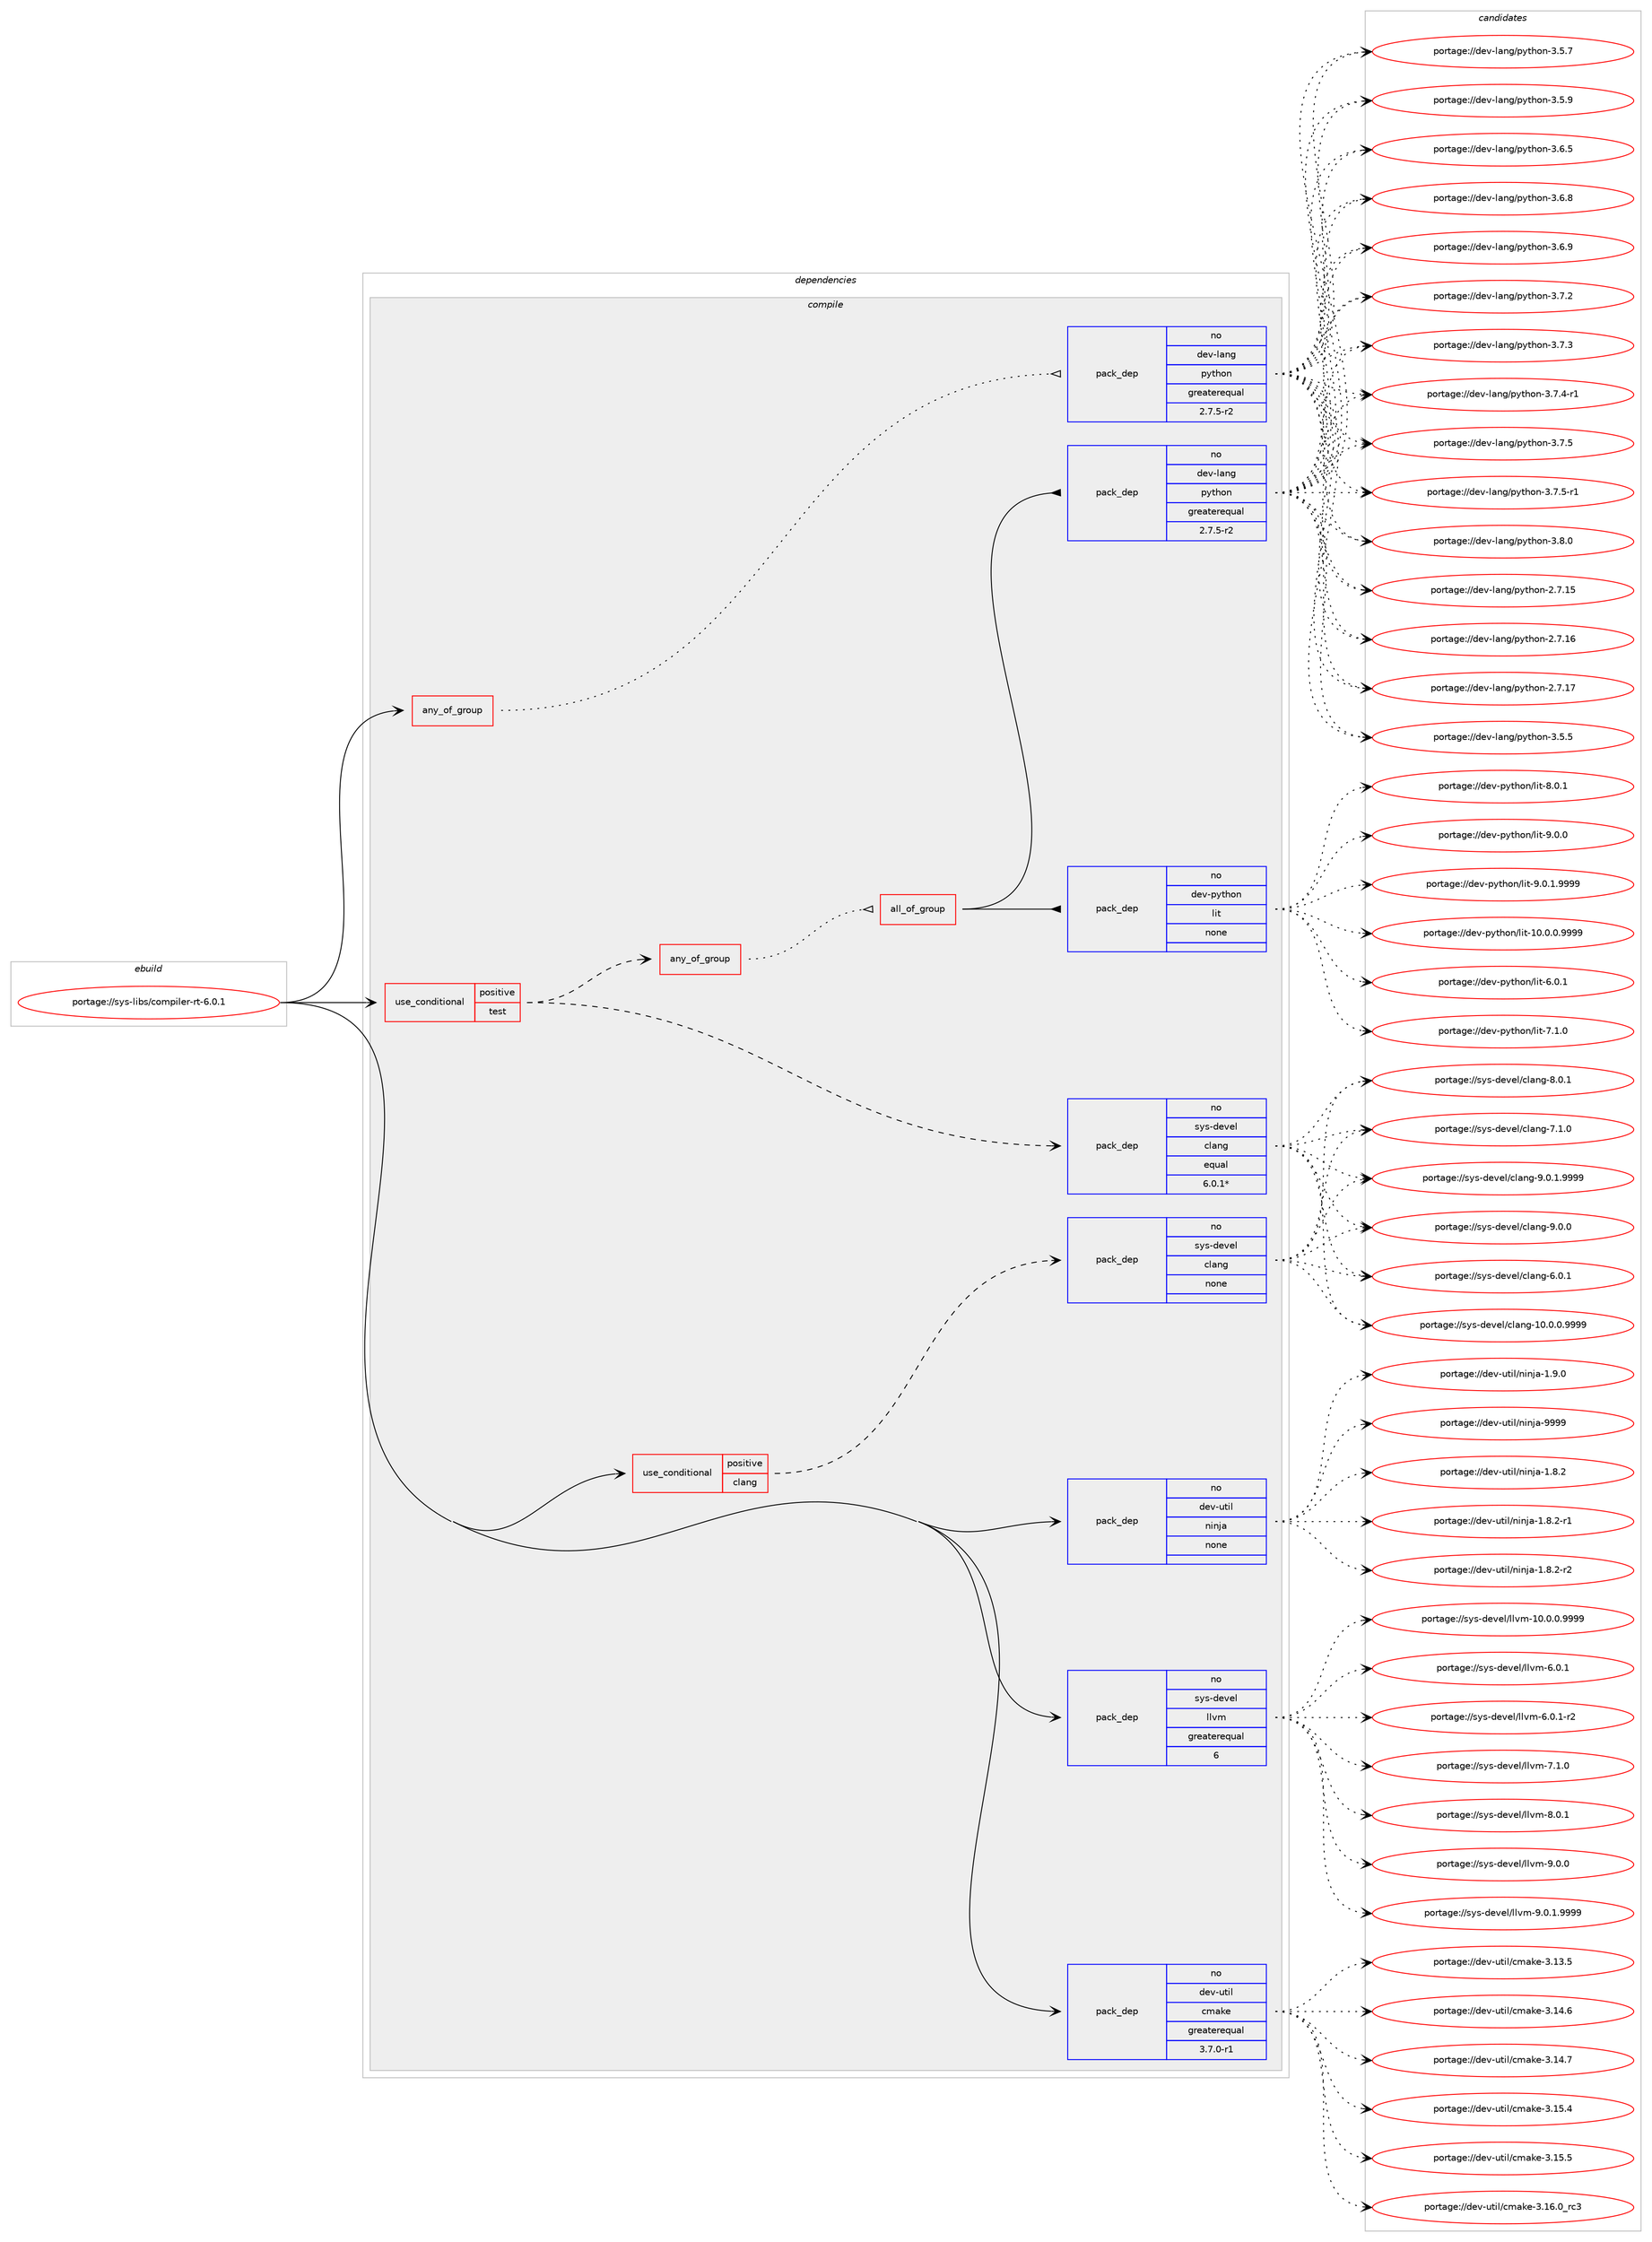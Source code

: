 digraph prolog {

# *************
# Graph options
# *************

newrank=true;
concentrate=true;
compound=true;
graph [rankdir=LR,fontname=Helvetica,fontsize=10,ranksep=1.5];#, ranksep=2.5, nodesep=0.2];
edge  [arrowhead=vee];
node  [fontname=Helvetica,fontsize=10];

# **********
# The ebuild
# **********

subgraph cluster_leftcol {
color=gray;
rank=same;
label=<<i>ebuild</i>>;
id [label="portage://sys-libs/compiler-rt-6.0.1", color=red, width=4, href="../sys-libs/compiler-rt-6.0.1.svg"];
}

# ****************
# The dependencies
# ****************

subgraph cluster_midcol {
color=gray;
label=<<i>dependencies</i>>;
subgraph cluster_compile {
fillcolor="#eeeeee";
style=filled;
label=<<i>compile</i>>;
subgraph any6966 {
dependency429806 [label=<<TABLE BORDER="0" CELLBORDER="1" CELLSPACING="0" CELLPADDING="4"><TR><TD CELLPADDING="10">any_of_group</TD></TR></TABLE>>, shape=none, color=red];subgraph pack318752 {
dependency429807 [label=<<TABLE BORDER="0" CELLBORDER="1" CELLSPACING="0" CELLPADDING="4" WIDTH="220"><TR><TD ROWSPAN="6" CELLPADDING="30">pack_dep</TD></TR><TR><TD WIDTH="110">no</TD></TR><TR><TD>dev-lang</TD></TR><TR><TD>python</TD></TR><TR><TD>greaterequal</TD></TR><TR><TD>2.7.5-r2</TD></TR></TABLE>>, shape=none, color=blue];
}
dependency429806:e -> dependency429807:w [weight=20,style="dotted",arrowhead="oinv"];
}
id:e -> dependency429806:w [weight=20,style="solid",arrowhead="vee"];
subgraph cond103850 {
dependency429808 [label=<<TABLE BORDER="0" CELLBORDER="1" CELLSPACING="0" CELLPADDING="4"><TR><TD ROWSPAN="3" CELLPADDING="10">use_conditional</TD></TR><TR><TD>positive</TD></TR><TR><TD>clang</TD></TR></TABLE>>, shape=none, color=red];
subgraph pack318753 {
dependency429809 [label=<<TABLE BORDER="0" CELLBORDER="1" CELLSPACING="0" CELLPADDING="4" WIDTH="220"><TR><TD ROWSPAN="6" CELLPADDING="30">pack_dep</TD></TR><TR><TD WIDTH="110">no</TD></TR><TR><TD>sys-devel</TD></TR><TR><TD>clang</TD></TR><TR><TD>none</TD></TR><TR><TD></TD></TR></TABLE>>, shape=none, color=blue];
}
dependency429808:e -> dependency429809:w [weight=20,style="dashed",arrowhead="vee"];
}
id:e -> dependency429808:w [weight=20,style="solid",arrowhead="vee"];
subgraph cond103851 {
dependency429810 [label=<<TABLE BORDER="0" CELLBORDER="1" CELLSPACING="0" CELLPADDING="4"><TR><TD ROWSPAN="3" CELLPADDING="10">use_conditional</TD></TR><TR><TD>positive</TD></TR><TR><TD>test</TD></TR></TABLE>>, shape=none, color=red];
subgraph any6967 {
dependency429811 [label=<<TABLE BORDER="0" CELLBORDER="1" CELLSPACING="0" CELLPADDING="4"><TR><TD CELLPADDING="10">any_of_group</TD></TR></TABLE>>, shape=none, color=red];subgraph all241 {
dependency429812 [label=<<TABLE BORDER="0" CELLBORDER="1" CELLSPACING="0" CELLPADDING="4"><TR><TD CELLPADDING="10">all_of_group</TD></TR></TABLE>>, shape=none, color=red];subgraph pack318754 {
dependency429813 [label=<<TABLE BORDER="0" CELLBORDER="1" CELLSPACING="0" CELLPADDING="4" WIDTH="220"><TR><TD ROWSPAN="6" CELLPADDING="30">pack_dep</TD></TR><TR><TD WIDTH="110">no</TD></TR><TR><TD>dev-lang</TD></TR><TR><TD>python</TD></TR><TR><TD>greaterequal</TD></TR><TR><TD>2.7.5-r2</TD></TR></TABLE>>, shape=none, color=blue];
}
dependency429812:e -> dependency429813:w [weight=20,style="solid",arrowhead="inv"];
subgraph pack318755 {
dependency429814 [label=<<TABLE BORDER="0" CELLBORDER="1" CELLSPACING="0" CELLPADDING="4" WIDTH="220"><TR><TD ROWSPAN="6" CELLPADDING="30">pack_dep</TD></TR><TR><TD WIDTH="110">no</TD></TR><TR><TD>dev-python</TD></TR><TR><TD>lit</TD></TR><TR><TD>none</TD></TR><TR><TD></TD></TR></TABLE>>, shape=none, color=blue];
}
dependency429812:e -> dependency429814:w [weight=20,style="solid",arrowhead="inv"];
}
dependency429811:e -> dependency429812:w [weight=20,style="dotted",arrowhead="oinv"];
}
dependency429810:e -> dependency429811:w [weight=20,style="dashed",arrowhead="vee"];
subgraph pack318756 {
dependency429815 [label=<<TABLE BORDER="0" CELLBORDER="1" CELLSPACING="0" CELLPADDING="4" WIDTH="220"><TR><TD ROWSPAN="6" CELLPADDING="30">pack_dep</TD></TR><TR><TD WIDTH="110">no</TD></TR><TR><TD>sys-devel</TD></TR><TR><TD>clang</TD></TR><TR><TD>equal</TD></TR><TR><TD>6.0.1*</TD></TR></TABLE>>, shape=none, color=blue];
}
dependency429810:e -> dependency429815:w [weight=20,style="dashed",arrowhead="vee"];
}
id:e -> dependency429810:w [weight=20,style="solid",arrowhead="vee"];
subgraph pack318757 {
dependency429816 [label=<<TABLE BORDER="0" CELLBORDER="1" CELLSPACING="0" CELLPADDING="4" WIDTH="220"><TR><TD ROWSPAN="6" CELLPADDING="30">pack_dep</TD></TR><TR><TD WIDTH="110">no</TD></TR><TR><TD>dev-util</TD></TR><TR><TD>cmake</TD></TR><TR><TD>greaterequal</TD></TR><TR><TD>3.7.0-r1</TD></TR></TABLE>>, shape=none, color=blue];
}
id:e -> dependency429816:w [weight=20,style="solid",arrowhead="vee"];
subgraph pack318758 {
dependency429817 [label=<<TABLE BORDER="0" CELLBORDER="1" CELLSPACING="0" CELLPADDING="4" WIDTH="220"><TR><TD ROWSPAN="6" CELLPADDING="30">pack_dep</TD></TR><TR><TD WIDTH="110">no</TD></TR><TR><TD>dev-util</TD></TR><TR><TD>ninja</TD></TR><TR><TD>none</TD></TR><TR><TD></TD></TR></TABLE>>, shape=none, color=blue];
}
id:e -> dependency429817:w [weight=20,style="solid",arrowhead="vee"];
subgraph pack318759 {
dependency429818 [label=<<TABLE BORDER="0" CELLBORDER="1" CELLSPACING="0" CELLPADDING="4" WIDTH="220"><TR><TD ROWSPAN="6" CELLPADDING="30">pack_dep</TD></TR><TR><TD WIDTH="110">no</TD></TR><TR><TD>sys-devel</TD></TR><TR><TD>llvm</TD></TR><TR><TD>greaterequal</TD></TR><TR><TD>6</TD></TR></TABLE>>, shape=none, color=blue];
}
id:e -> dependency429818:w [weight=20,style="solid",arrowhead="vee"];
}
subgraph cluster_compileandrun {
fillcolor="#eeeeee";
style=filled;
label=<<i>compile and run</i>>;
}
subgraph cluster_run {
fillcolor="#eeeeee";
style=filled;
label=<<i>run</i>>;
}
}

# **************
# The candidates
# **************

subgraph cluster_choices {
rank=same;
color=gray;
label=<<i>candidates</i>>;

subgraph choice318752 {
color=black;
nodesep=1;
choiceportage10010111845108971101034711212111610411111045504655464953 [label="portage://dev-lang/python-2.7.15", color=red, width=4,href="../dev-lang/python-2.7.15.svg"];
choiceportage10010111845108971101034711212111610411111045504655464954 [label="portage://dev-lang/python-2.7.16", color=red, width=4,href="../dev-lang/python-2.7.16.svg"];
choiceportage10010111845108971101034711212111610411111045504655464955 [label="portage://dev-lang/python-2.7.17", color=red, width=4,href="../dev-lang/python-2.7.17.svg"];
choiceportage100101118451089711010347112121116104111110455146534653 [label="portage://dev-lang/python-3.5.5", color=red, width=4,href="../dev-lang/python-3.5.5.svg"];
choiceportage100101118451089711010347112121116104111110455146534655 [label="portage://dev-lang/python-3.5.7", color=red, width=4,href="../dev-lang/python-3.5.7.svg"];
choiceportage100101118451089711010347112121116104111110455146534657 [label="portage://dev-lang/python-3.5.9", color=red, width=4,href="../dev-lang/python-3.5.9.svg"];
choiceportage100101118451089711010347112121116104111110455146544653 [label="portage://dev-lang/python-3.6.5", color=red, width=4,href="../dev-lang/python-3.6.5.svg"];
choiceportage100101118451089711010347112121116104111110455146544656 [label="portage://dev-lang/python-3.6.8", color=red, width=4,href="../dev-lang/python-3.6.8.svg"];
choiceportage100101118451089711010347112121116104111110455146544657 [label="portage://dev-lang/python-3.6.9", color=red, width=4,href="../dev-lang/python-3.6.9.svg"];
choiceportage100101118451089711010347112121116104111110455146554650 [label="portage://dev-lang/python-3.7.2", color=red, width=4,href="../dev-lang/python-3.7.2.svg"];
choiceportage100101118451089711010347112121116104111110455146554651 [label="portage://dev-lang/python-3.7.3", color=red, width=4,href="../dev-lang/python-3.7.3.svg"];
choiceportage1001011184510897110103471121211161041111104551465546524511449 [label="portage://dev-lang/python-3.7.4-r1", color=red, width=4,href="../dev-lang/python-3.7.4-r1.svg"];
choiceportage100101118451089711010347112121116104111110455146554653 [label="portage://dev-lang/python-3.7.5", color=red, width=4,href="../dev-lang/python-3.7.5.svg"];
choiceportage1001011184510897110103471121211161041111104551465546534511449 [label="portage://dev-lang/python-3.7.5-r1", color=red, width=4,href="../dev-lang/python-3.7.5-r1.svg"];
choiceportage100101118451089711010347112121116104111110455146564648 [label="portage://dev-lang/python-3.8.0", color=red, width=4,href="../dev-lang/python-3.8.0.svg"];
dependency429807:e -> choiceportage10010111845108971101034711212111610411111045504655464953:w [style=dotted,weight="100"];
dependency429807:e -> choiceportage10010111845108971101034711212111610411111045504655464954:w [style=dotted,weight="100"];
dependency429807:e -> choiceportage10010111845108971101034711212111610411111045504655464955:w [style=dotted,weight="100"];
dependency429807:e -> choiceportage100101118451089711010347112121116104111110455146534653:w [style=dotted,weight="100"];
dependency429807:e -> choiceportage100101118451089711010347112121116104111110455146534655:w [style=dotted,weight="100"];
dependency429807:e -> choiceportage100101118451089711010347112121116104111110455146534657:w [style=dotted,weight="100"];
dependency429807:e -> choiceportage100101118451089711010347112121116104111110455146544653:w [style=dotted,weight="100"];
dependency429807:e -> choiceportage100101118451089711010347112121116104111110455146544656:w [style=dotted,weight="100"];
dependency429807:e -> choiceportage100101118451089711010347112121116104111110455146544657:w [style=dotted,weight="100"];
dependency429807:e -> choiceportage100101118451089711010347112121116104111110455146554650:w [style=dotted,weight="100"];
dependency429807:e -> choiceportage100101118451089711010347112121116104111110455146554651:w [style=dotted,weight="100"];
dependency429807:e -> choiceportage1001011184510897110103471121211161041111104551465546524511449:w [style=dotted,weight="100"];
dependency429807:e -> choiceportage100101118451089711010347112121116104111110455146554653:w [style=dotted,weight="100"];
dependency429807:e -> choiceportage1001011184510897110103471121211161041111104551465546534511449:w [style=dotted,weight="100"];
dependency429807:e -> choiceportage100101118451089711010347112121116104111110455146564648:w [style=dotted,weight="100"];
}
subgraph choice318753 {
color=black;
nodesep=1;
choiceportage11512111545100101118101108479910897110103454948464846484657575757 [label="portage://sys-devel/clang-10.0.0.9999", color=red, width=4,href="../sys-devel/clang-10.0.0.9999.svg"];
choiceportage11512111545100101118101108479910897110103455446484649 [label="portage://sys-devel/clang-6.0.1", color=red, width=4,href="../sys-devel/clang-6.0.1.svg"];
choiceportage11512111545100101118101108479910897110103455546494648 [label="portage://sys-devel/clang-7.1.0", color=red, width=4,href="../sys-devel/clang-7.1.0.svg"];
choiceportage11512111545100101118101108479910897110103455646484649 [label="portage://sys-devel/clang-8.0.1", color=red, width=4,href="../sys-devel/clang-8.0.1.svg"];
choiceportage11512111545100101118101108479910897110103455746484648 [label="portage://sys-devel/clang-9.0.0", color=red, width=4,href="../sys-devel/clang-9.0.0.svg"];
choiceportage115121115451001011181011084799108971101034557464846494657575757 [label="portage://sys-devel/clang-9.0.1.9999", color=red, width=4,href="../sys-devel/clang-9.0.1.9999.svg"];
dependency429809:e -> choiceportage11512111545100101118101108479910897110103454948464846484657575757:w [style=dotted,weight="100"];
dependency429809:e -> choiceportage11512111545100101118101108479910897110103455446484649:w [style=dotted,weight="100"];
dependency429809:e -> choiceportage11512111545100101118101108479910897110103455546494648:w [style=dotted,weight="100"];
dependency429809:e -> choiceportage11512111545100101118101108479910897110103455646484649:w [style=dotted,weight="100"];
dependency429809:e -> choiceportage11512111545100101118101108479910897110103455746484648:w [style=dotted,weight="100"];
dependency429809:e -> choiceportage115121115451001011181011084799108971101034557464846494657575757:w [style=dotted,weight="100"];
}
subgraph choice318754 {
color=black;
nodesep=1;
choiceportage10010111845108971101034711212111610411111045504655464953 [label="portage://dev-lang/python-2.7.15", color=red, width=4,href="../dev-lang/python-2.7.15.svg"];
choiceportage10010111845108971101034711212111610411111045504655464954 [label="portage://dev-lang/python-2.7.16", color=red, width=4,href="../dev-lang/python-2.7.16.svg"];
choiceportage10010111845108971101034711212111610411111045504655464955 [label="portage://dev-lang/python-2.7.17", color=red, width=4,href="../dev-lang/python-2.7.17.svg"];
choiceportage100101118451089711010347112121116104111110455146534653 [label="portage://dev-lang/python-3.5.5", color=red, width=4,href="../dev-lang/python-3.5.5.svg"];
choiceportage100101118451089711010347112121116104111110455146534655 [label="portage://dev-lang/python-3.5.7", color=red, width=4,href="../dev-lang/python-3.5.7.svg"];
choiceportage100101118451089711010347112121116104111110455146534657 [label="portage://dev-lang/python-3.5.9", color=red, width=4,href="../dev-lang/python-3.5.9.svg"];
choiceportage100101118451089711010347112121116104111110455146544653 [label="portage://dev-lang/python-3.6.5", color=red, width=4,href="../dev-lang/python-3.6.5.svg"];
choiceportage100101118451089711010347112121116104111110455146544656 [label="portage://dev-lang/python-3.6.8", color=red, width=4,href="../dev-lang/python-3.6.8.svg"];
choiceportage100101118451089711010347112121116104111110455146544657 [label="portage://dev-lang/python-3.6.9", color=red, width=4,href="../dev-lang/python-3.6.9.svg"];
choiceportage100101118451089711010347112121116104111110455146554650 [label="portage://dev-lang/python-3.7.2", color=red, width=4,href="../dev-lang/python-3.7.2.svg"];
choiceportage100101118451089711010347112121116104111110455146554651 [label="portage://dev-lang/python-3.7.3", color=red, width=4,href="../dev-lang/python-3.7.3.svg"];
choiceportage1001011184510897110103471121211161041111104551465546524511449 [label="portage://dev-lang/python-3.7.4-r1", color=red, width=4,href="../dev-lang/python-3.7.4-r1.svg"];
choiceportage100101118451089711010347112121116104111110455146554653 [label="portage://dev-lang/python-3.7.5", color=red, width=4,href="../dev-lang/python-3.7.5.svg"];
choiceportage1001011184510897110103471121211161041111104551465546534511449 [label="portage://dev-lang/python-3.7.5-r1", color=red, width=4,href="../dev-lang/python-3.7.5-r1.svg"];
choiceportage100101118451089711010347112121116104111110455146564648 [label="portage://dev-lang/python-3.8.0", color=red, width=4,href="../dev-lang/python-3.8.0.svg"];
dependency429813:e -> choiceportage10010111845108971101034711212111610411111045504655464953:w [style=dotted,weight="100"];
dependency429813:e -> choiceportage10010111845108971101034711212111610411111045504655464954:w [style=dotted,weight="100"];
dependency429813:e -> choiceportage10010111845108971101034711212111610411111045504655464955:w [style=dotted,weight="100"];
dependency429813:e -> choiceportage100101118451089711010347112121116104111110455146534653:w [style=dotted,weight="100"];
dependency429813:e -> choiceportage100101118451089711010347112121116104111110455146534655:w [style=dotted,weight="100"];
dependency429813:e -> choiceportage100101118451089711010347112121116104111110455146534657:w [style=dotted,weight="100"];
dependency429813:e -> choiceportage100101118451089711010347112121116104111110455146544653:w [style=dotted,weight="100"];
dependency429813:e -> choiceportage100101118451089711010347112121116104111110455146544656:w [style=dotted,weight="100"];
dependency429813:e -> choiceportage100101118451089711010347112121116104111110455146544657:w [style=dotted,weight="100"];
dependency429813:e -> choiceportage100101118451089711010347112121116104111110455146554650:w [style=dotted,weight="100"];
dependency429813:e -> choiceportage100101118451089711010347112121116104111110455146554651:w [style=dotted,weight="100"];
dependency429813:e -> choiceportage1001011184510897110103471121211161041111104551465546524511449:w [style=dotted,weight="100"];
dependency429813:e -> choiceportage100101118451089711010347112121116104111110455146554653:w [style=dotted,weight="100"];
dependency429813:e -> choiceportage1001011184510897110103471121211161041111104551465546534511449:w [style=dotted,weight="100"];
dependency429813:e -> choiceportage100101118451089711010347112121116104111110455146564648:w [style=dotted,weight="100"];
}
subgraph choice318755 {
color=black;
nodesep=1;
choiceportage1001011184511212111610411111047108105116454948464846484657575757 [label="portage://dev-python/lit-10.0.0.9999", color=red, width=4,href="../dev-python/lit-10.0.0.9999.svg"];
choiceportage1001011184511212111610411111047108105116455446484649 [label="portage://dev-python/lit-6.0.1", color=red, width=4,href="../dev-python/lit-6.0.1.svg"];
choiceportage1001011184511212111610411111047108105116455546494648 [label="portage://dev-python/lit-7.1.0", color=red, width=4,href="../dev-python/lit-7.1.0.svg"];
choiceportage1001011184511212111610411111047108105116455646484649 [label="portage://dev-python/lit-8.0.1", color=red, width=4,href="../dev-python/lit-8.0.1.svg"];
choiceportage1001011184511212111610411111047108105116455746484648 [label="portage://dev-python/lit-9.0.0", color=red, width=4,href="../dev-python/lit-9.0.0.svg"];
choiceportage10010111845112121116104111110471081051164557464846494657575757 [label="portage://dev-python/lit-9.0.1.9999", color=red, width=4,href="../dev-python/lit-9.0.1.9999.svg"];
dependency429814:e -> choiceportage1001011184511212111610411111047108105116454948464846484657575757:w [style=dotted,weight="100"];
dependency429814:e -> choiceportage1001011184511212111610411111047108105116455446484649:w [style=dotted,weight="100"];
dependency429814:e -> choiceportage1001011184511212111610411111047108105116455546494648:w [style=dotted,weight="100"];
dependency429814:e -> choiceportage1001011184511212111610411111047108105116455646484649:w [style=dotted,weight="100"];
dependency429814:e -> choiceportage1001011184511212111610411111047108105116455746484648:w [style=dotted,weight="100"];
dependency429814:e -> choiceportage10010111845112121116104111110471081051164557464846494657575757:w [style=dotted,weight="100"];
}
subgraph choice318756 {
color=black;
nodesep=1;
choiceportage11512111545100101118101108479910897110103454948464846484657575757 [label="portage://sys-devel/clang-10.0.0.9999", color=red, width=4,href="../sys-devel/clang-10.0.0.9999.svg"];
choiceportage11512111545100101118101108479910897110103455446484649 [label="portage://sys-devel/clang-6.0.1", color=red, width=4,href="../sys-devel/clang-6.0.1.svg"];
choiceportage11512111545100101118101108479910897110103455546494648 [label="portage://sys-devel/clang-7.1.0", color=red, width=4,href="../sys-devel/clang-7.1.0.svg"];
choiceportage11512111545100101118101108479910897110103455646484649 [label="portage://sys-devel/clang-8.0.1", color=red, width=4,href="../sys-devel/clang-8.0.1.svg"];
choiceportage11512111545100101118101108479910897110103455746484648 [label="portage://sys-devel/clang-9.0.0", color=red, width=4,href="../sys-devel/clang-9.0.0.svg"];
choiceportage115121115451001011181011084799108971101034557464846494657575757 [label="portage://sys-devel/clang-9.0.1.9999", color=red, width=4,href="../sys-devel/clang-9.0.1.9999.svg"];
dependency429815:e -> choiceportage11512111545100101118101108479910897110103454948464846484657575757:w [style=dotted,weight="100"];
dependency429815:e -> choiceportage11512111545100101118101108479910897110103455446484649:w [style=dotted,weight="100"];
dependency429815:e -> choiceportage11512111545100101118101108479910897110103455546494648:w [style=dotted,weight="100"];
dependency429815:e -> choiceportage11512111545100101118101108479910897110103455646484649:w [style=dotted,weight="100"];
dependency429815:e -> choiceportage11512111545100101118101108479910897110103455746484648:w [style=dotted,weight="100"];
dependency429815:e -> choiceportage115121115451001011181011084799108971101034557464846494657575757:w [style=dotted,weight="100"];
}
subgraph choice318757 {
color=black;
nodesep=1;
choiceportage1001011184511711610510847991099710710145514649514653 [label="portage://dev-util/cmake-3.13.5", color=red, width=4,href="../dev-util/cmake-3.13.5.svg"];
choiceportage1001011184511711610510847991099710710145514649524654 [label="portage://dev-util/cmake-3.14.6", color=red, width=4,href="../dev-util/cmake-3.14.6.svg"];
choiceportage1001011184511711610510847991099710710145514649524655 [label="portage://dev-util/cmake-3.14.7", color=red, width=4,href="../dev-util/cmake-3.14.7.svg"];
choiceportage1001011184511711610510847991099710710145514649534652 [label="portage://dev-util/cmake-3.15.4", color=red, width=4,href="../dev-util/cmake-3.15.4.svg"];
choiceportage1001011184511711610510847991099710710145514649534653 [label="portage://dev-util/cmake-3.15.5", color=red, width=4,href="../dev-util/cmake-3.15.5.svg"];
choiceportage1001011184511711610510847991099710710145514649544648951149951 [label="portage://dev-util/cmake-3.16.0_rc3", color=red, width=4,href="../dev-util/cmake-3.16.0_rc3.svg"];
dependency429816:e -> choiceportage1001011184511711610510847991099710710145514649514653:w [style=dotted,weight="100"];
dependency429816:e -> choiceportage1001011184511711610510847991099710710145514649524654:w [style=dotted,weight="100"];
dependency429816:e -> choiceportage1001011184511711610510847991099710710145514649524655:w [style=dotted,weight="100"];
dependency429816:e -> choiceportage1001011184511711610510847991099710710145514649534652:w [style=dotted,weight="100"];
dependency429816:e -> choiceportage1001011184511711610510847991099710710145514649534653:w [style=dotted,weight="100"];
dependency429816:e -> choiceportage1001011184511711610510847991099710710145514649544648951149951:w [style=dotted,weight="100"];
}
subgraph choice318758 {
color=black;
nodesep=1;
choiceportage100101118451171161051084711010511010697454946564650 [label="portage://dev-util/ninja-1.8.2", color=red, width=4,href="../dev-util/ninja-1.8.2.svg"];
choiceportage1001011184511711610510847110105110106974549465646504511449 [label="portage://dev-util/ninja-1.8.2-r1", color=red, width=4,href="../dev-util/ninja-1.8.2-r1.svg"];
choiceportage1001011184511711610510847110105110106974549465646504511450 [label="portage://dev-util/ninja-1.8.2-r2", color=red, width=4,href="../dev-util/ninja-1.8.2-r2.svg"];
choiceportage100101118451171161051084711010511010697454946574648 [label="portage://dev-util/ninja-1.9.0", color=red, width=4,href="../dev-util/ninja-1.9.0.svg"];
choiceportage1001011184511711610510847110105110106974557575757 [label="portage://dev-util/ninja-9999", color=red, width=4,href="../dev-util/ninja-9999.svg"];
dependency429817:e -> choiceportage100101118451171161051084711010511010697454946564650:w [style=dotted,weight="100"];
dependency429817:e -> choiceportage1001011184511711610510847110105110106974549465646504511449:w [style=dotted,weight="100"];
dependency429817:e -> choiceportage1001011184511711610510847110105110106974549465646504511450:w [style=dotted,weight="100"];
dependency429817:e -> choiceportage100101118451171161051084711010511010697454946574648:w [style=dotted,weight="100"];
dependency429817:e -> choiceportage1001011184511711610510847110105110106974557575757:w [style=dotted,weight="100"];
}
subgraph choice318759 {
color=black;
nodesep=1;
choiceportage1151211154510010111810110847108108118109454948464846484657575757 [label="portage://sys-devel/llvm-10.0.0.9999", color=red, width=4,href="../sys-devel/llvm-10.0.0.9999.svg"];
choiceportage1151211154510010111810110847108108118109455446484649 [label="portage://sys-devel/llvm-6.0.1", color=red, width=4,href="../sys-devel/llvm-6.0.1.svg"];
choiceportage11512111545100101118101108471081081181094554464846494511450 [label="portage://sys-devel/llvm-6.0.1-r2", color=red, width=4,href="../sys-devel/llvm-6.0.1-r2.svg"];
choiceportage1151211154510010111810110847108108118109455546494648 [label="portage://sys-devel/llvm-7.1.0", color=red, width=4,href="../sys-devel/llvm-7.1.0.svg"];
choiceportage1151211154510010111810110847108108118109455646484649 [label="portage://sys-devel/llvm-8.0.1", color=red, width=4,href="../sys-devel/llvm-8.0.1.svg"];
choiceportage1151211154510010111810110847108108118109455746484648 [label="portage://sys-devel/llvm-9.0.0", color=red, width=4,href="../sys-devel/llvm-9.0.0.svg"];
choiceportage11512111545100101118101108471081081181094557464846494657575757 [label="portage://sys-devel/llvm-9.0.1.9999", color=red, width=4,href="../sys-devel/llvm-9.0.1.9999.svg"];
dependency429818:e -> choiceportage1151211154510010111810110847108108118109454948464846484657575757:w [style=dotted,weight="100"];
dependency429818:e -> choiceportage1151211154510010111810110847108108118109455446484649:w [style=dotted,weight="100"];
dependency429818:e -> choiceportage11512111545100101118101108471081081181094554464846494511450:w [style=dotted,weight="100"];
dependency429818:e -> choiceportage1151211154510010111810110847108108118109455546494648:w [style=dotted,weight="100"];
dependency429818:e -> choiceportage1151211154510010111810110847108108118109455646484649:w [style=dotted,weight="100"];
dependency429818:e -> choiceportage1151211154510010111810110847108108118109455746484648:w [style=dotted,weight="100"];
dependency429818:e -> choiceportage11512111545100101118101108471081081181094557464846494657575757:w [style=dotted,weight="100"];
}
}

}
